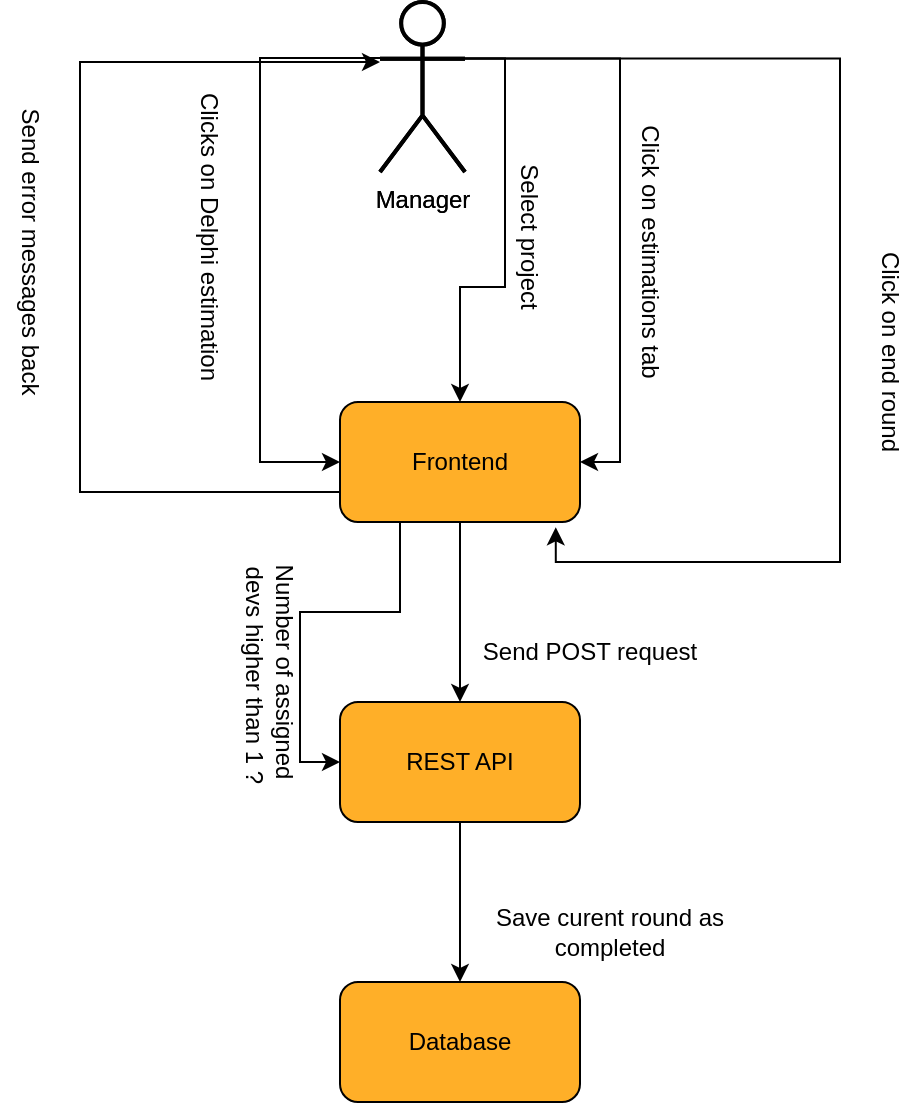 <mxfile version="16.4.3" type="device"><diagram id="DWhMNw2RqztbAXmMhP3Q" name="Page-1"><mxGraphModel dx="2542" dy="1888" grid="1" gridSize="10" guides="1" tooltips="1" connect="1" arrows="1" fold="1" page="1" pageScale="1" pageWidth="850" pageHeight="1100" math="0" shadow="0"><root><mxCell id="0"/><mxCell id="1" parent="0"/><mxCell id="H6-mDskjoD5lclcATkHG-20" value="Manager" style="shape=umlActor;verticalLabelPosition=bottom;verticalAlign=top;html=1;outlineConnect=0;rounded=1;strokeWidth=2;fontSize=12;" parent="1" vertex="1"><mxGeometry x="-10" y="820" width="42.5" height="85" as="geometry"/></mxCell><mxCell id="5CDeC4TnxiwD2fW0x4Ab-15" value="" style="group;fontSize=12;" parent="1" vertex="1" connectable="0"><mxGeometry x="-30" y="1020" width="120" height="60" as="geometry"/></mxCell><mxCell id="5CDeC4TnxiwD2fW0x4Ab-16" value="" style="rounded=1;whiteSpace=wrap;html=1;fillColor=#FFAF28;fontSize=12;" parent="5CDeC4TnxiwD2fW0x4Ab-15" vertex="1"><mxGeometry width="120" height="60" as="geometry"/></mxCell><mxCell id="5CDeC4TnxiwD2fW0x4Ab-17" value="&lt;font style=&quot;font-size: 12px;&quot;&gt;Frontend&lt;/font&gt;" style="text;html=1;strokeColor=none;fillColor=none;align=center;verticalAlign=middle;whiteSpace=wrap;rounded=0;fontSize=12;" parent="5CDeC4TnxiwD2fW0x4Ab-15" vertex="1"><mxGeometry x="30" y="15" width="60" height="30" as="geometry"/></mxCell><mxCell id="5CDeC4TnxiwD2fW0x4Ab-18" value="" style="group;fontSize=12;" parent="1" vertex="1" connectable="0"><mxGeometry x="-30" y="1170" width="120" height="60" as="geometry"/></mxCell><mxCell id="5CDeC4TnxiwD2fW0x4Ab-19" value="" style="rounded=1;whiteSpace=wrap;html=1;fillColor=#FFAF28;fontSize=12;" parent="5CDeC4TnxiwD2fW0x4Ab-18" vertex="1"><mxGeometry width="120" height="60" as="geometry"/></mxCell><mxCell id="5CDeC4TnxiwD2fW0x4Ab-20" value="&lt;font style=&quot;font-size: 12px;&quot;&gt;REST API&lt;/font&gt;" style="text;html=1;strokeColor=none;fillColor=none;align=center;verticalAlign=middle;whiteSpace=wrap;rounded=0;fontSize=12;" parent="5CDeC4TnxiwD2fW0x4Ab-18" vertex="1"><mxGeometry x="30" y="15" width="60" height="30" as="geometry"/></mxCell><mxCell id="h3CoTyMOfcClDpEn8xFW-2" style="edgeStyle=orthogonalEdgeStyle;rounded=0;orthogonalLoop=1;jettySize=auto;html=1;exitX=1;exitY=0.333;exitDx=0;exitDy=0;exitPerimeter=0;entryX=1;entryY=0.5;entryDx=0;entryDy=0;" edge="1" parent="1" source="5CDeC4TnxiwD2fW0x4Ab-22" target="5CDeC4TnxiwD2fW0x4Ab-16"><mxGeometry relative="1" as="geometry"/></mxCell><mxCell id="h3CoTyMOfcClDpEn8xFW-3" style="edgeStyle=orthogonalEdgeStyle;rounded=0;orthogonalLoop=1;jettySize=auto;html=1;exitX=1;exitY=0.333;exitDx=0;exitDy=0;exitPerimeter=0;entryX=0.5;entryY=0;entryDx=0;entryDy=0;" edge="1" parent="1" source="5CDeC4TnxiwD2fW0x4Ab-22" target="5CDeC4TnxiwD2fW0x4Ab-16"><mxGeometry relative="1" as="geometry"/></mxCell><mxCell id="h3CoTyMOfcClDpEn8xFW-4" style="edgeStyle=orthogonalEdgeStyle;rounded=0;orthogonalLoop=1;jettySize=auto;html=1;entryX=0;entryY=0.5;entryDx=0;entryDy=0;" edge="1" parent="1" source="5CDeC4TnxiwD2fW0x4Ab-22" target="5CDeC4TnxiwD2fW0x4Ab-16"><mxGeometry relative="1" as="geometry"><Array as="points"><mxPoint x="-70" y="848"/><mxPoint x="-70" y="1050"/></Array></mxGeometry></mxCell><mxCell id="h3CoTyMOfcClDpEn8xFW-5" style="edgeStyle=orthogonalEdgeStyle;rounded=0;orthogonalLoop=1;jettySize=auto;html=1;exitX=1;exitY=0.333;exitDx=0;exitDy=0;exitPerimeter=0;entryX=0.899;entryY=1.044;entryDx=0;entryDy=0;entryPerimeter=0;" edge="1" parent="1" source="5CDeC4TnxiwD2fW0x4Ab-22" target="5CDeC4TnxiwD2fW0x4Ab-16"><mxGeometry relative="1" as="geometry"><Array as="points"><mxPoint x="220" y="848"/><mxPoint x="220" y="1100"/><mxPoint x="78" y="1100"/></Array></mxGeometry></mxCell><mxCell id="5CDeC4TnxiwD2fW0x4Ab-22" value="Manager" style="shape=umlActor;verticalLabelPosition=bottom;verticalAlign=top;html=1;outlineConnect=0;rounded=1;strokeWidth=2;fontSize=12;" parent="1" vertex="1"><mxGeometry x="-10" y="820" width="42.5" height="85" as="geometry"/></mxCell><mxCell id="5CDeC4TnxiwD2fW0x4Ab-24" value="" style="group;fontSize=12;" parent="1" vertex="1" connectable="0"><mxGeometry x="-30" y="1310" width="120" height="60" as="geometry"/></mxCell><mxCell id="5CDeC4TnxiwD2fW0x4Ab-25" value="" style="rounded=1;whiteSpace=wrap;html=1;fillColor=#FFAF28;fontSize=12;" parent="5CDeC4TnxiwD2fW0x4Ab-24" vertex="1"><mxGeometry width="120" height="60" as="geometry"/></mxCell><mxCell id="5CDeC4TnxiwD2fW0x4Ab-26" value="&lt;font style=&quot;font-size: 12px&quot;&gt;Database&lt;/font&gt;" style="text;html=1;strokeColor=none;fillColor=none;align=center;verticalAlign=middle;whiteSpace=wrap;rounded=0;fontSize=12;" parent="5CDeC4TnxiwD2fW0x4Ab-24" vertex="1"><mxGeometry x="30" y="15" width="60" height="30" as="geometry"/></mxCell><mxCell id="5CDeC4TnxiwD2fW0x4Ab-29" value="Select project" style="text;html=1;strokeColor=none;fillColor=none;align=center;verticalAlign=middle;whiteSpace=wrap;rounded=0;rotation=90;" parent="1" vertex="1"><mxGeometry x="-10" y="922.5" width="150" height="30" as="geometry"/></mxCell><mxCell id="5CDeC4TnxiwD2fW0x4Ab-31" value="Click on estimations tab" style="text;html=1;strokeColor=none;fillColor=none;align=center;verticalAlign=middle;whiteSpace=wrap;rounded=0;rotation=90;" parent="1" vertex="1"><mxGeometry x="50" y="930" width="150" height="30" as="geometry"/></mxCell><mxCell id="5CDeC4TnxiwD2fW0x4Ab-34" value="Clicks on Delphi estimation" style="text;html=1;strokeColor=none;fillColor=none;align=center;verticalAlign=middle;whiteSpace=wrap;rounded=0;rotation=90;" parent="1" vertex="1"><mxGeometry x="-170" y="922.5" width="150" height="30" as="geometry"/></mxCell><mxCell id="5CDeC4TnxiwD2fW0x4Ab-37" value="Click on end round" style="text;html=1;strokeColor=none;fillColor=none;align=center;verticalAlign=middle;whiteSpace=wrap;rounded=0;rotation=90;" parent="1" vertex="1"><mxGeometry x="170" y="980" width="150" height="30" as="geometry"/></mxCell><mxCell id="h3CoTyMOfcClDpEn8xFW-6" style="edgeStyle=orthogonalEdgeStyle;rounded=0;orthogonalLoop=1;jettySize=auto;html=1;exitX=0.5;exitY=1;exitDx=0;exitDy=0;entryX=0.5;entryY=0;entryDx=0;entryDy=0;" edge="1" parent="1" source="5CDeC4TnxiwD2fW0x4Ab-16" target="5CDeC4TnxiwD2fW0x4Ab-19"><mxGeometry relative="1" as="geometry"/></mxCell><mxCell id="h3CoTyMOfcClDpEn8xFW-7" style="edgeStyle=orthogonalEdgeStyle;rounded=0;orthogonalLoop=1;jettySize=auto;html=1;exitX=0.5;exitY=1;exitDx=0;exitDy=0;entryX=0.5;entryY=0;entryDx=0;entryDy=0;" edge="1" parent="1" source="5CDeC4TnxiwD2fW0x4Ab-19" target="5CDeC4TnxiwD2fW0x4Ab-25"><mxGeometry relative="1" as="geometry"/></mxCell><mxCell id="h3CoTyMOfcClDpEn8xFW-8" style="edgeStyle=orthogonalEdgeStyle;rounded=0;orthogonalLoop=1;jettySize=auto;html=1;exitX=0.25;exitY=1;exitDx=0;exitDy=0;entryX=0;entryY=0.5;entryDx=0;entryDy=0;" edge="1" parent="1" source="5CDeC4TnxiwD2fW0x4Ab-16" target="5CDeC4TnxiwD2fW0x4Ab-19"><mxGeometry relative="1" as="geometry"/></mxCell><mxCell id="h3CoTyMOfcClDpEn8xFW-9" style="edgeStyle=orthogonalEdgeStyle;rounded=0;orthogonalLoop=1;jettySize=auto;html=1;exitX=0;exitY=0.75;exitDx=0;exitDy=0;" edge="1" parent="1" source="5CDeC4TnxiwD2fW0x4Ab-16"><mxGeometry relative="1" as="geometry"><mxPoint x="-10" y="850" as="targetPoint"/><Array as="points"><mxPoint x="-160" y="1065"/><mxPoint x="-160" y="850"/></Array></mxGeometry></mxCell><mxCell id="H6-mDskjoD5lclcATkHG-8" value="Number of assigned&lt;br&gt;&amp;nbsp;devs higher than 1 ?" style="text;html=1;strokeColor=none;fillColor=none;align=center;verticalAlign=middle;whiteSpace=wrap;rounded=0;rotation=90;" parent="1" vertex="1"><mxGeometry x="-140" y="1140" width="150" height="30" as="geometry"/></mxCell><mxCell id="5CDeC4TnxiwD2fW0x4Ab-40" value="Send POST request" style="text;html=1;strokeColor=none;fillColor=none;align=center;verticalAlign=middle;whiteSpace=wrap;rounded=0;" parent="1" vertex="1"><mxGeometry x="20" y="1130" width="150" height="30" as="geometry"/></mxCell><mxCell id="H6-mDskjoD5lclcATkHG-12" value="Send error messages back" style="text;html=1;strokeColor=none;fillColor=none;align=center;verticalAlign=middle;whiteSpace=wrap;rounded=0;rotation=90;" parent="1" vertex="1"><mxGeometry x="-260" y="930" width="150" height="30" as="geometry"/></mxCell><mxCell id="5CDeC4TnxiwD2fW0x4Ab-45" value="Save curent round as completed" style="text;html=1;strokeColor=none;fillColor=none;align=center;verticalAlign=middle;whiteSpace=wrap;rounded=0;" parent="1" vertex="1"><mxGeometry x="30" y="1270" width="150" height="30" as="geometry"/></mxCell></root></mxGraphModel></diagram></mxfile>